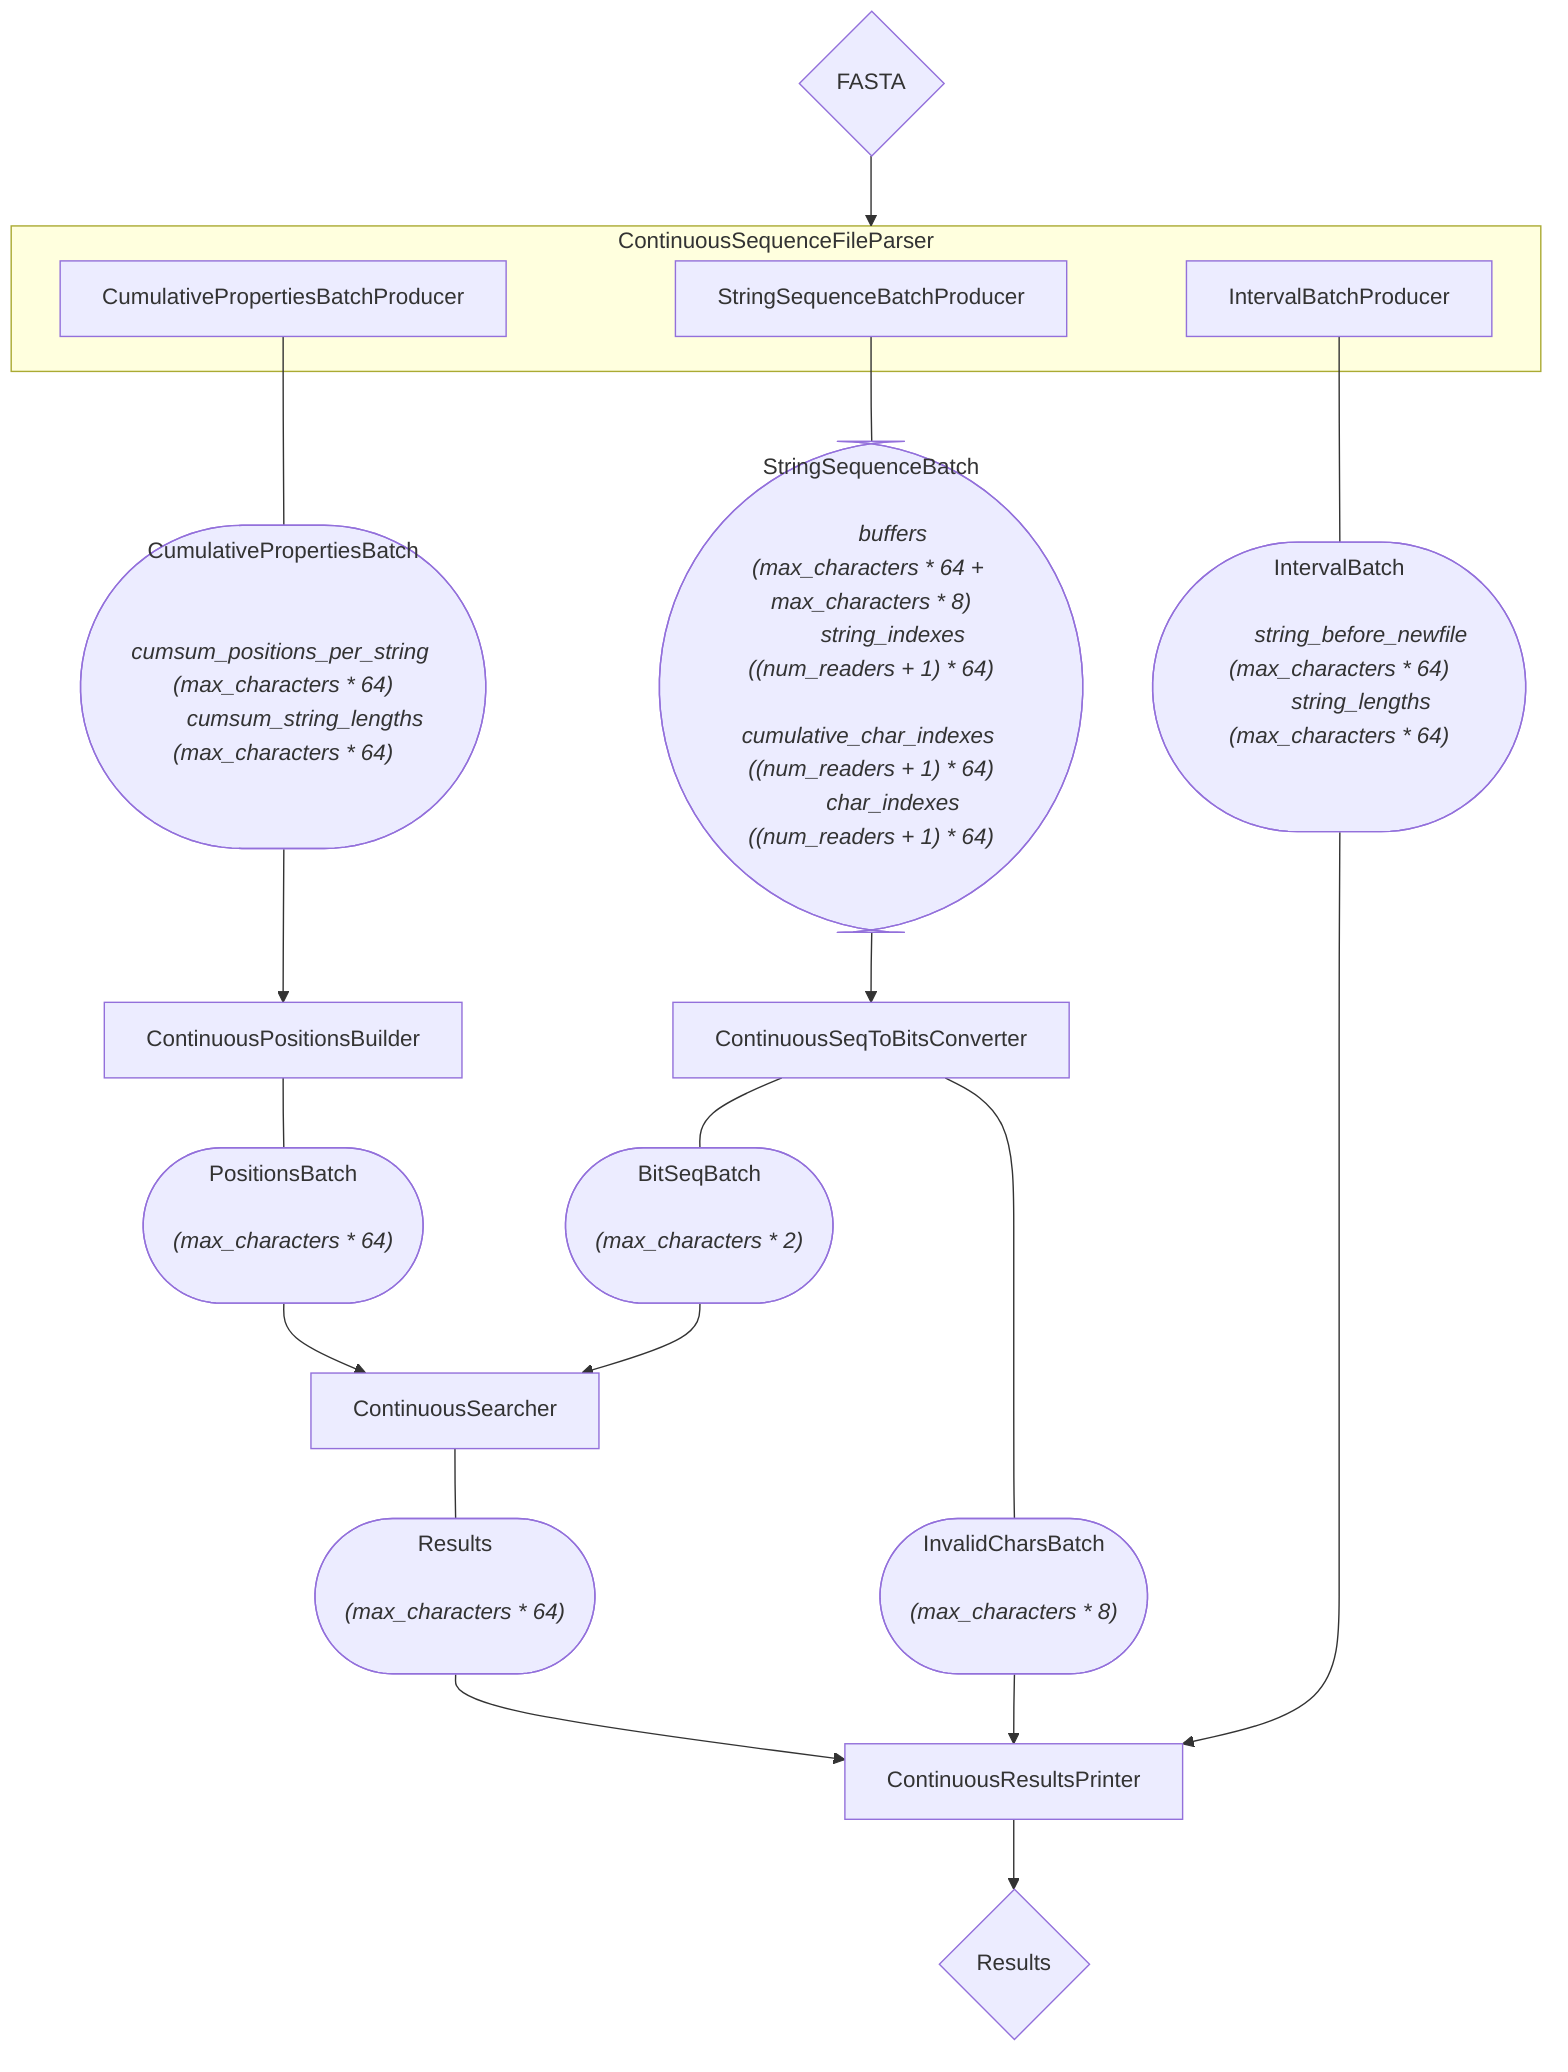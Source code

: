 flowchart TD
    StringSequenceBatch(["
        StringSequenceBatch
        <i>
        buffers (max_characters * 64 + max_characters * 8)
        string_indexes ((num_readers + 1) * 64)
        cumulative_char_indexes ((num_readers + 1) * 64)
        char_indexes ((num_readers + 1) * 64)

        </i>
    "])
    CumulativePropertiesBatch(["
        CumulativePropertiesBatch
        <i>
        cumsum_positions_per_string (max_characters * 64)
        cumsum_string_lengths (max_characters * 64)

        </i>
    "])
    IntervalBatch(["
        IntervalBatch
        <i>
        string_before_newfile (max_characters * 64)
        string_lengths (max_characters * 64)

        </i>
    "])
    PositionsBatch(["
        PositionsBatch
        <i>
        (max_characters * 64)

        </i>
    "])
    BitSeqBatch(["
        BitSeqBatch
        <i>
        (max_characters * 2)

        </i>
    "])
    Results(["
        Results
        <i>
        (max_characters * 64)

        </i>
    "])
    InvalidCharsBatch(["
        InvalidCharsBatch
        <i>
        (max_characters * 8)

        </i>
    "])

    FASTA{FASTA}-->ContinuousSequenceFileParser
    subgraph ContinuousSequenceFileParser
        StringSequenceBatchProducer
        CumulativePropertiesBatchProducer
        IntervalBatchProducer
    end
    StringSequenceBatchProducer --- StringSequenceBatch
    CumulativePropertiesBatchProducer --- CumulativePropertiesBatch
    IntervalBatchProducer --- IntervalBatch
    ContinuousPositionsBuilder --- PositionsBatch
    ContinuousSeqToBitsConverter --- BitSeqBatch
    ContinuousSeqToBitsConverter --- InvalidCharsBatch
    ContinuousSearcher --- Results

    StringSequenceBatch-->ContinuousSeqToBitsConverter
    CumulativePropertiesBatch-->ContinuousPositionsBuilder
    PositionsBatch --> ContinuousSearcher
    BitSeqBatch --> ContinuousSearcher
    Results --> ContinuousResultsPrinter
    InvalidCharsBatch --> ContinuousResultsPrinter
    IntervalBatch --> ContinuousResultsPrinter

    ContinuousResultsPrinter--> ResultFiles{Results}
